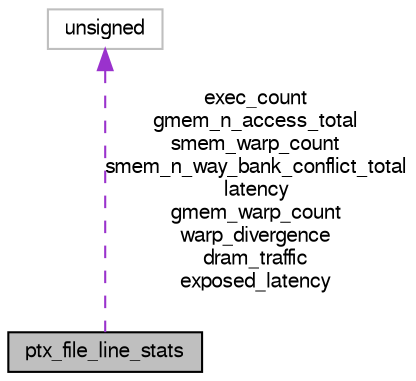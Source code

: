 digraph G
{
  bgcolor="transparent";
  edge [fontname="FreeSans",fontsize="10",labelfontname="FreeSans",labelfontsize="10"];
  node [fontname="FreeSans",fontsize="10",shape=record];
  Node1 [label="ptx_file_line_stats",height=0.2,width=0.4,color="black", fillcolor="grey75", style="filled" fontcolor="black"];
  Node2 -> Node1 [dir=back,color="darkorchid3",fontsize="10",style="dashed",label="exec_count\ngmem_n_access_total\nsmem_warp_count\nsmem_n_way_bank_conflict_total\nlatency\ngmem_warp_count\nwarp_divergence\ndram_traffic\nexposed_latency",fontname="FreeSans"];
  Node2 [label="unsigned",height=0.2,width=0.4,color="grey75"];
}
